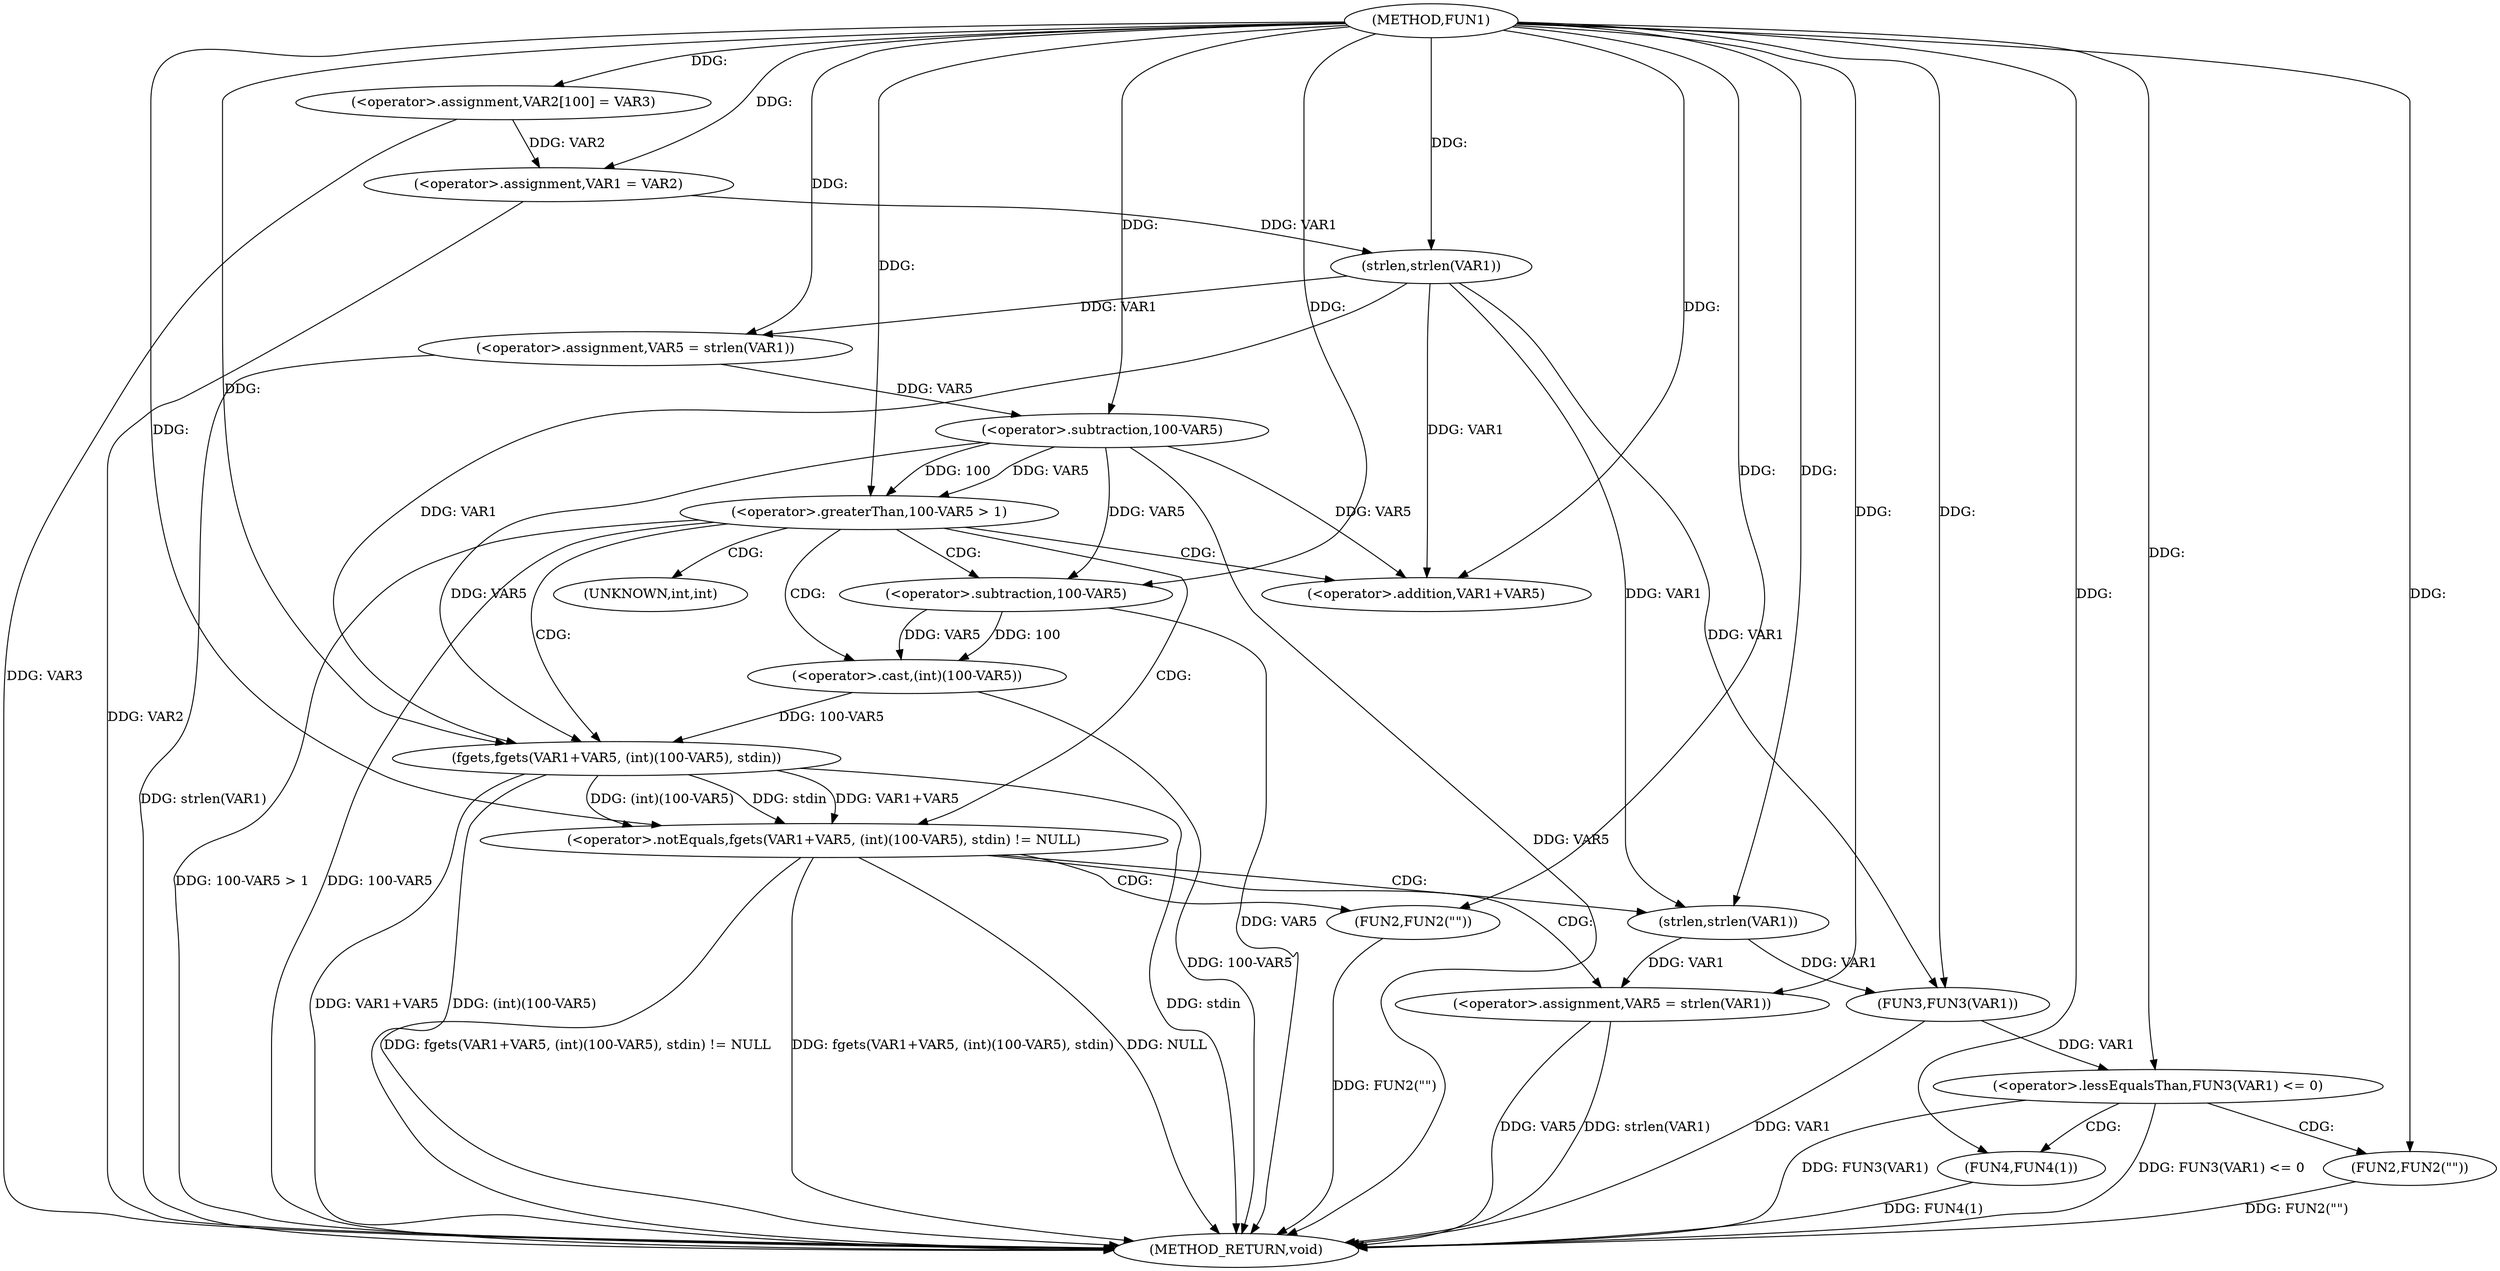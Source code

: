 digraph FUN1 {  
"1000100" [label = "(METHOD,FUN1)" ]
"1000158" [label = "(METHOD_RETURN,void)" ]
"1000104" [label = "(<operator>.assignment,VAR2[100] = VAR3)" ]
"1000107" [label = "(<operator>.assignment,VAR1 = VAR2)" ]
"1000114" [label = "(<operator>.assignment,VAR5 = strlen(VAR1))" ]
"1000116" [label = "(strlen,strlen(VAR1))" ]
"1000119" [label = "(<operator>.greaterThan,100-VAR5 > 1)" ]
"1000120" [label = "(<operator>.subtraction,100-VAR5)" ]
"1000126" [label = "(<operator>.notEquals,fgets(VAR1+VAR5, (int)(100-VAR5), stdin) != NULL)" ]
"1000127" [label = "(fgets,fgets(VAR1+VAR5, (int)(100-VAR5), stdin))" ]
"1000128" [label = "(<operator>.addition,VAR1+VAR5)" ]
"1000131" [label = "(<operator>.cast,(int)(100-VAR5))" ]
"1000133" [label = "(<operator>.subtraction,100-VAR5)" ]
"1000139" [label = "(<operator>.assignment,VAR5 = strlen(VAR1))" ]
"1000141" [label = "(strlen,strlen(VAR1))" ]
"1000146" [label = "(FUN2,FUN2(\"\"))" ]
"1000149" [label = "(<operator>.lessEqualsThan,FUN3(VAR1) <= 0)" ]
"1000150" [label = "(FUN3,FUN3(VAR1))" ]
"1000154" [label = "(FUN2,FUN2(\"\"))" ]
"1000156" [label = "(FUN4,FUN4(1))" ]
"1000132" [label = "(UNKNOWN,int,int)" ]
  "1000126" -> "1000158"  [ label = "DDG: fgets(VAR1+VAR5, (int)(100-VAR5), stdin) != NULL"] 
  "1000139" -> "1000158"  [ label = "DDG: VAR5"] 
  "1000149" -> "1000158"  [ label = "DDG: FUN3(VAR1) <= 0"] 
  "1000126" -> "1000158"  [ label = "DDG: fgets(VAR1+VAR5, (int)(100-VAR5), stdin)"] 
  "1000131" -> "1000158"  [ label = "DDG: 100-VAR5"] 
  "1000154" -> "1000158"  [ label = "DDG: FUN2(\"\")"] 
  "1000149" -> "1000158"  [ label = "DDG: FUN3(VAR1)"] 
  "1000119" -> "1000158"  [ label = "DDG: 100-VAR5 > 1"] 
  "1000146" -> "1000158"  [ label = "DDG: FUN2(\"\")"] 
  "1000114" -> "1000158"  [ label = "DDG: strlen(VAR1)"] 
  "1000127" -> "1000158"  [ label = "DDG: (int)(100-VAR5)"] 
  "1000150" -> "1000158"  [ label = "DDG: VAR1"] 
  "1000139" -> "1000158"  [ label = "DDG: strlen(VAR1)"] 
  "1000133" -> "1000158"  [ label = "DDG: VAR5"] 
  "1000119" -> "1000158"  [ label = "DDG: 100-VAR5"] 
  "1000127" -> "1000158"  [ label = "DDG: stdin"] 
  "1000120" -> "1000158"  [ label = "DDG: VAR5"] 
  "1000127" -> "1000158"  [ label = "DDG: VAR1+VAR5"] 
  "1000156" -> "1000158"  [ label = "DDG: FUN4(1)"] 
  "1000126" -> "1000158"  [ label = "DDG: NULL"] 
  "1000104" -> "1000158"  [ label = "DDG: VAR3"] 
  "1000107" -> "1000158"  [ label = "DDG: VAR2"] 
  "1000100" -> "1000104"  [ label = "DDG: "] 
  "1000104" -> "1000107"  [ label = "DDG: VAR2"] 
  "1000100" -> "1000107"  [ label = "DDG: "] 
  "1000116" -> "1000114"  [ label = "DDG: VAR1"] 
  "1000100" -> "1000114"  [ label = "DDG: "] 
  "1000107" -> "1000116"  [ label = "DDG: VAR1"] 
  "1000100" -> "1000116"  [ label = "DDG: "] 
  "1000120" -> "1000119"  [ label = "DDG: 100"] 
  "1000120" -> "1000119"  [ label = "DDG: VAR5"] 
  "1000100" -> "1000120"  [ label = "DDG: "] 
  "1000114" -> "1000120"  [ label = "DDG: VAR5"] 
  "1000100" -> "1000119"  [ label = "DDG: "] 
  "1000127" -> "1000126"  [ label = "DDG: VAR1+VAR5"] 
  "1000127" -> "1000126"  [ label = "DDG: (int)(100-VAR5)"] 
  "1000127" -> "1000126"  [ label = "DDG: stdin"] 
  "1000116" -> "1000127"  [ label = "DDG: VAR1"] 
  "1000100" -> "1000127"  [ label = "DDG: "] 
  "1000120" -> "1000127"  [ label = "DDG: VAR5"] 
  "1000116" -> "1000128"  [ label = "DDG: VAR1"] 
  "1000100" -> "1000128"  [ label = "DDG: "] 
  "1000120" -> "1000128"  [ label = "DDG: VAR5"] 
  "1000131" -> "1000127"  [ label = "DDG: 100-VAR5"] 
  "1000133" -> "1000131"  [ label = "DDG: 100"] 
  "1000133" -> "1000131"  [ label = "DDG: VAR5"] 
  "1000100" -> "1000133"  [ label = "DDG: "] 
  "1000120" -> "1000133"  [ label = "DDG: VAR5"] 
  "1000100" -> "1000126"  [ label = "DDG: "] 
  "1000141" -> "1000139"  [ label = "DDG: VAR1"] 
  "1000100" -> "1000139"  [ label = "DDG: "] 
  "1000100" -> "1000141"  [ label = "DDG: "] 
  "1000116" -> "1000141"  [ label = "DDG: VAR1"] 
  "1000100" -> "1000146"  [ label = "DDG: "] 
  "1000150" -> "1000149"  [ label = "DDG: VAR1"] 
  "1000116" -> "1000150"  [ label = "DDG: VAR1"] 
  "1000141" -> "1000150"  [ label = "DDG: VAR1"] 
  "1000100" -> "1000150"  [ label = "DDG: "] 
  "1000100" -> "1000149"  [ label = "DDG: "] 
  "1000100" -> "1000154"  [ label = "DDG: "] 
  "1000100" -> "1000156"  [ label = "DDG: "] 
  "1000119" -> "1000132"  [ label = "CDG: "] 
  "1000119" -> "1000128"  [ label = "CDG: "] 
  "1000119" -> "1000131"  [ label = "CDG: "] 
  "1000119" -> "1000133"  [ label = "CDG: "] 
  "1000119" -> "1000127"  [ label = "CDG: "] 
  "1000119" -> "1000126"  [ label = "CDG: "] 
  "1000126" -> "1000141"  [ label = "CDG: "] 
  "1000126" -> "1000139"  [ label = "CDG: "] 
  "1000126" -> "1000146"  [ label = "CDG: "] 
  "1000149" -> "1000156"  [ label = "CDG: "] 
  "1000149" -> "1000154"  [ label = "CDG: "] 
}
